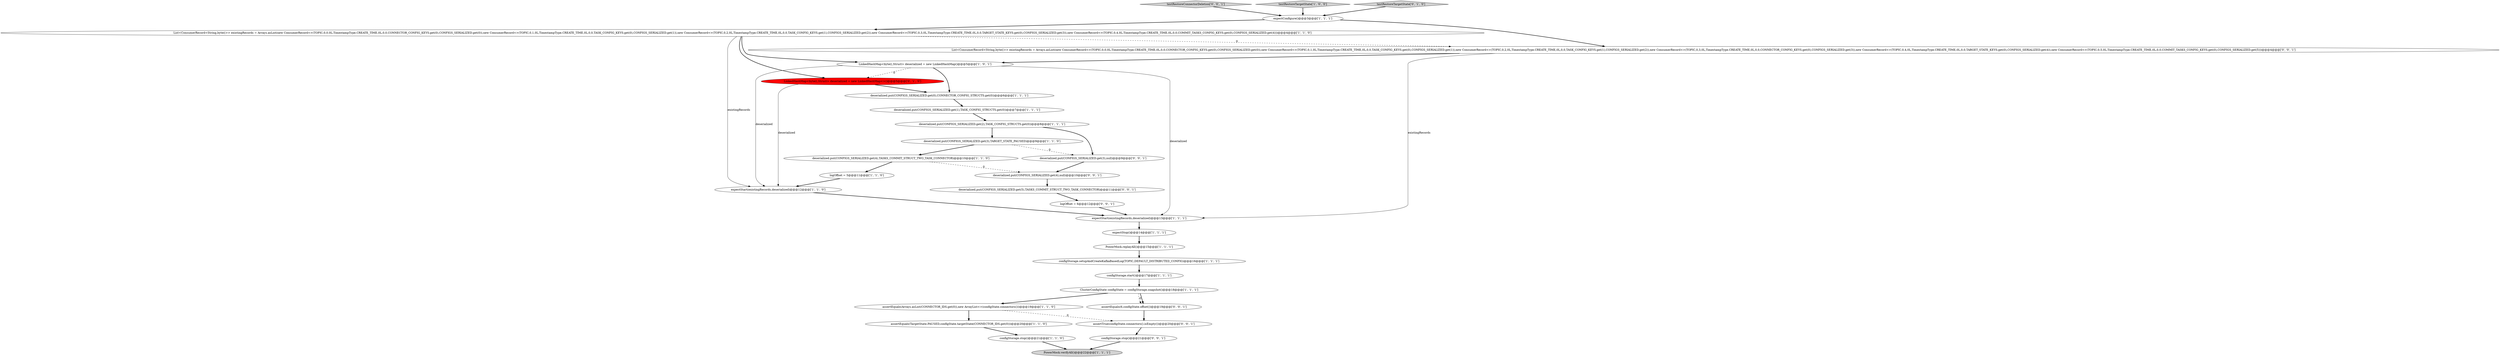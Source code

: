 digraph {
5 [style = filled, label = "configStorage.start()@@@17@@@['1', '1', '1']", fillcolor = white, shape = ellipse image = "AAA0AAABBB1BBB"];
8 [style = filled, label = "deserialized.put(CONFIGS_SERIALIZED.get(4),TASKS_COMMIT_STRUCT_TWO_TASK_CONNECTOR)@@@10@@@['1', '1', '0']", fillcolor = white, shape = ellipse image = "AAA0AAABBB1BBB"];
4 [style = filled, label = "expectStart(existingRecords,deserialized)@@@12@@@['1', '1', '0']", fillcolor = white, shape = ellipse image = "AAA0AAABBB1BBB"];
9 [style = filled, label = "logOffset = 5@@@11@@@['1', '1', '0']", fillcolor = white, shape = ellipse image = "AAA0AAABBB1BBB"];
2 [style = filled, label = "deserialized.put(CONFIGS_SERIALIZED.get(3),TARGET_STATE_PAUSED)@@@9@@@['1', '1', '0']", fillcolor = white, shape = ellipse image = "AAA0AAABBB1BBB"];
23 [style = filled, label = "deserialized.put(CONFIGS_SERIALIZED.get(3),null)@@@9@@@['0', '0', '1']", fillcolor = white, shape = ellipse image = "AAA0AAABBB3BBB"];
16 [style = filled, label = "assertEquals(Arrays.asList(CONNECTOR_IDS.get(0)),new ArrayList<>(configState.connectors()))@@@19@@@['1', '1', '0']", fillcolor = white, shape = ellipse image = "AAA0AAABBB1BBB"];
27 [style = filled, label = "logOffset = 6@@@12@@@['0', '0', '1']", fillcolor = white, shape = ellipse image = "AAA0AAABBB3BBB"];
18 [style = filled, label = "expectConfigure()@@@3@@@['1', '1', '1']", fillcolor = white, shape = ellipse image = "AAA0AAABBB1BBB"];
7 [style = filled, label = "deserialized.put(CONFIGS_SERIALIZED.get(0),CONNECTOR_CONFIG_STRUCTS.get(0))@@@6@@@['1', '1', '1']", fillcolor = white, shape = ellipse image = "AAA0AAABBB1BBB"];
0 [style = filled, label = "LinkedHashMap<byte((,Struct> deserialized = new LinkedHashMap()@@@5@@@['1', '0', '1']", fillcolor = white, shape = ellipse image = "AAA0AAABBB1BBB"];
11 [style = filled, label = "deserialized.put(CONFIGS_SERIALIZED.get(2),TASK_CONFIG_STRUCTS.get(0))@@@8@@@['1', '1', '1']", fillcolor = white, shape = ellipse image = "AAA0AAABBB1BBB"];
13 [style = filled, label = "ClusterConfigState configState = configStorage.snapshot()@@@18@@@['1', '1', '1']", fillcolor = white, shape = ellipse image = "AAA0AAABBB1BBB"];
15 [style = filled, label = "PowerMock.verifyAll()@@@22@@@['1', '1', '1']", fillcolor = lightgray, shape = ellipse image = "AAA0AAABBB1BBB"];
24 [style = filled, label = "configStorage.stop()@@@21@@@['0', '0', '1']", fillcolor = white, shape = ellipse image = "AAA0AAABBB3BBB"];
3 [style = filled, label = "expectStart(existingRecords,deserialized)@@@13@@@['1', '1', '1']", fillcolor = white, shape = ellipse image = "AAA0AAABBB1BBB"];
20 [style = filled, label = "deserialized.put(CONFIGS_SERIALIZED.get(1),TASK_CONFIG_STRUCTS.get(0))@@@7@@@['1', '1', '1']", fillcolor = white, shape = ellipse image = "AAA0AAABBB1BBB"];
19 [style = filled, label = "configStorage.setupAndCreateKafkaBasedLog(TOPIC,DEFAULT_DISTRIBUTED_CONFIG)@@@16@@@['1', '1', '1']", fillcolor = white, shape = ellipse image = "AAA0AAABBB1BBB"];
25 [style = filled, label = "deserialized.put(CONFIGS_SERIALIZED.get(4),null)@@@10@@@['0', '0', '1']", fillcolor = white, shape = ellipse image = "AAA0AAABBB3BBB"];
26 [style = filled, label = "assertEquals(6,configState.offset())@@@19@@@['0', '0', '1']", fillcolor = white, shape = ellipse image = "AAA0AAABBB3BBB"];
28 [style = filled, label = "List<ConsumerRecord<String,byte((>> existingRecords = Arrays.asList(new ConsumerRecord<>(TOPIC,0,0,0L,TimestampType.CREATE_TIME,0L,0,0,CONNECTOR_CONFIG_KEYS.get(0),CONFIGS_SERIALIZED.get(0)),new ConsumerRecord<>(TOPIC,0,1,0L,TimestampType.CREATE_TIME,0L,0,0,TASK_CONFIG_KEYS.get(0),CONFIGS_SERIALIZED.get(1)),new ConsumerRecord<>(TOPIC,0,2,0L,TimestampType.CREATE_TIME,0L,0,0,TASK_CONFIG_KEYS.get(1),CONFIGS_SERIALIZED.get(2)),new ConsumerRecord<>(TOPIC,0,3,0L,TimestampType.CREATE_TIME,0L,0,0,CONNECTOR_CONFIG_KEYS.get(0),CONFIGS_SERIALIZED.get(3)),new ConsumerRecord<>(TOPIC,0,4,0L,TimestampType.CREATE_TIME,0L,0,0,TARGET_STATE_KEYS.get(0),CONFIGS_SERIALIZED.get(4)),new ConsumerRecord<>(TOPIC,0,5,0L,TimestampType.CREATE_TIME,0L,0,0,COMMIT_TASKS_CONFIG_KEYS.get(0),CONFIGS_SERIALIZED.get(5)))@@@4@@@['0', '0', '1']", fillcolor = white, shape = ellipse image = "AAA0AAABBB3BBB"];
14 [style = filled, label = "PowerMock.replayAll()@@@15@@@['1', '1', '1']", fillcolor = white, shape = ellipse image = "AAA0AAABBB1BBB"];
29 [style = filled, label = "testRestoreConnectorDeletion['0', '0', '1']", fillcolor = lightgray, shape = diamond image = "AAA0AAABBB3BBB"];
31 [style = filled, label = "assertTrue(configState.connectors().isEmpty())@@@20@@@['0', '0', '1']", fillcolor = white, shape = ellipse image = "AAA0AAABBB3BBB"];
30 [style = filled, label = "deserialized.put(CONFIGS_SERIALIZED.get(5),TASKS_COMMIT_STRUCT_TWO_TASK_CONNECTOR)@@@11@@@['0', '0', '1']", fillcolor = white, shape = ellipse image = "AAA0AAABBB3BBB"];
10 [style = filled, label = "testRestoreTargetState['1', '0', '0']", fillcolor = lightgray, shape = diamond image = "AAA0AAABBB1BBB"];
12 [style = filled, label = "List<ConsumerRecord<String,byte((>> existingRecords = Arrays.asList(new ConsumerRecord<>(TOPIC,0,0,0L,TimestampType.CREATE_TIME,0L,0,0,CONNECTOR_CONFIG_KEYS.get(0),CONFIGS_SERIALIZED.get(0)),new ConsumerRecord<>(TOPIC,0,1,0L,TimestampType.CREATE_TIME,0L,0,0,TASK_CONFIG_KEYS.get(0),CONFIGS_SERIALIZED.get(1)),new ConsumerRecord<>(TOPIC,0,2,0L,TimestampType.CREATE_TIME,0L,0,0,TASK_CONFIG_KEYS.get(1),CONFIGS_SERIALIZED.get(2)),new ConsumerRecord<>(TOPIC,0,3,0L,TimestampType.CREATE_TIME,0L,0,0,TARGET_STATE_KEYS.get(0),CONFIGS_SERIALIZED.get(3)),new ConsumerRecord<>(TOPIC,0,4,0L,TimestampType.CREATE_TIME,0L,0,0,COMMIT_TASKS_CONFIG_KEYS.get(0),CONFIGS_SERIALIZED.get(4)))@@@4@@@['1', '1', '0']", fillcolor = white, shape = ellipse image = "AAA0AAABBB1BBB"];
6 [style = filled, label = "assertEquals(TargetState.PAUSED,configState.targetState(CONNECTOR_IDS.get(0)))@@@20@@@['1', '1', '0']", fillcolor = white, shape = ellipse image = "AAA0AAABBB1BBB"];
21 [style = filled, label = "testRestoreTargetState['0', '1', '0']", fillcolor = lightgray, shape = diamond image = "AAA0AAABBB2BBB"];
17 [style = filled, label = "configStorage.stop()@@@21@@@['1', '1', '0']", fillcolor = white, shape = ellipse image = "AAA0AAABBB1BBB"];
1 [style = filled, label = "expectStop()@@@14@@@['1', '1', '1']", fillcolor = white, shape = ellipse image = "AAA0AAABBB1BBB"];
22 [style = filled, label = "LinkedHashMap<byte((,Struct> deserialized = new LinkedHashMap<>()@@@5@@@['0', '1', '0']", fillcolor = red, shape = ellipse image = "AAA1AAABBB2BBB"];
2->23 [style = dashed, label="0"];
6->17 [style = bold, label=""];
10->18 [style = bold, label=""];
4->3 [style = bold, label=""];
23->25 [style = bold, label=""];
28->3 [style = solid, label="existingRecords"];
3->1 [style = bold, label=""];
16->31 [style = dashed, label="0"];
22->4 [style = solid, label="deserialized"];
25->30 [style = bold, label=""];
16->6 [style = bold, label=""];
9->4 [style = bold, label=""];
31->24 [style = bold, label=""];
0->4 [style = solid, label="deserialized"];
30->27 [style = bold, label=""];
27->3 [style = bold, label=""];
0->3 [style = solid, label="deserialized"];
18->12 [style = bold, label=""];
14->19 [style = bold, label=""];
7->20 [style = bold, label=""];
12->0 [style = bold, label=""];
13->26 [style = dashed, label="0"];
0->22 [style = dashed, label="0"];
13->16 [style = bold, label=""];
11->2 [style = bold, label=""];
22->7 [style = bold, label=""];
21->18 [style = bold, label=""];
18->28 [style = bold, label=""];
29->18 [style = bold, label=""];
0->7 [style = bold, label=""];
19->5 [style = bold, label=""];
28->0 [style = bold, label=""];
12->4 [style = solid, label="existingRecords"];
26->31 [style = bold, label=""];
13->26 [style = bold, label=""];
12->28 [style = dashed, label="0"];
5->13 [style = bold, label=""];
8->9 [style = bold, label=""];
17->15 [style = bold, label=""];
8->25 [style = dashed, label="0"];
1->14 [style = bold, label=""];
11->23 [style = bold, label=""];
12->22 [style = bold, label=""];
2->8 [style = bold, label=""];
20->11 [style = bold, label=""];
24->15 [style = bold, label=""];
}
